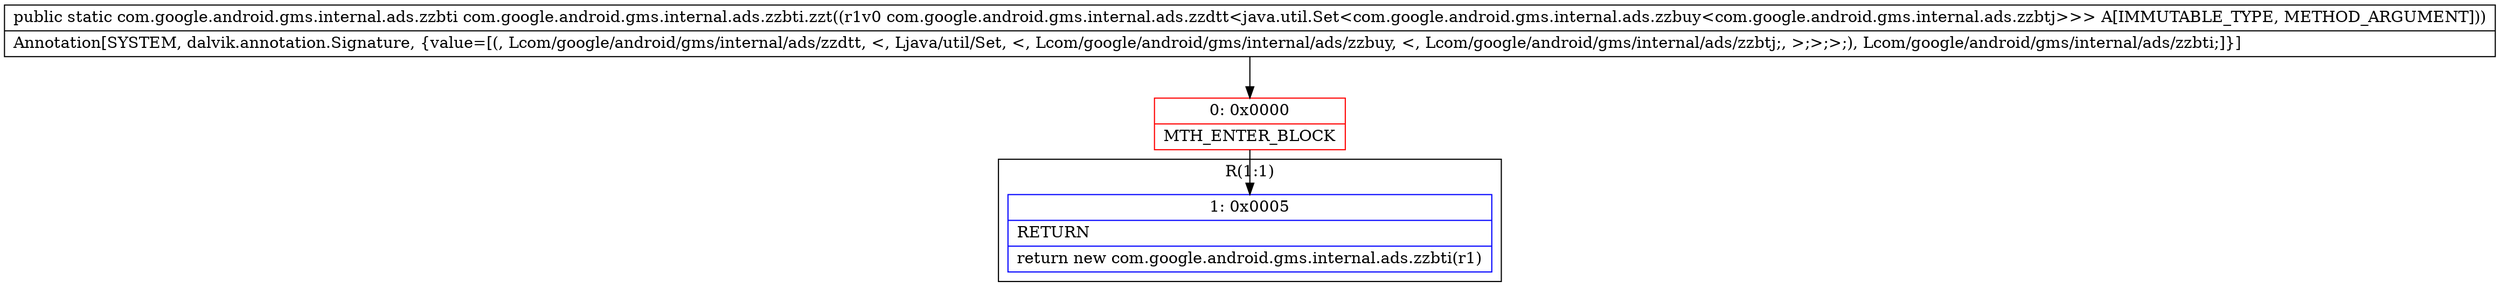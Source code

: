 digraph "CFG forcom.google.android.gms.internal.ads.zzbti.zzt(Lcom\/google\/android\/gms\/internal\/ads\/zzdtt;)Lcom\/google\/android\/gms\/internal\/ads\/zzbti;" {
subgraph cluster_Region_674984072 {
label = "R(1:1)";
node [shape=record,color=blue];
Node_1 [shape=record,label="{1\:\ 0x0005|RETURN\l|return new com.google.android.gms.internal.ads.zzbti(r1)\l}"];
}
Node_0 [shape=record,color=red,label="{0\:\ 0x0000|MTH_ENTER_BLOCK\l}"];
MethodNode[shape=record,label="{public static com.google.android.gms.internal.ads.zzbti com.google.android.gms.internal.ads.zzbti.zzt((r1v0 com.google.android.gms.internal.ads.zzdtt\<java.util.Set\<com.google.android.gms.internal.ads.zzbuy\<com.google.android.gms.internal.ads.zzbtj\>\>\> A[IMMUTABLE_TYPE, METHOD_ARGUMENT]))  | Annotation[SYSTEM, dalvik.annotation.Signature, \{value=[(, Lcom\/google\/android\/gms\/internal\/ads\/zzdtt, \<, Ljava\/util\/Set, \<, Lcom\/google\/android\/gms\/internal\/ads\/zzbuy, \<, Lcom\/google\/android\/gms\/internal\/ads\/zzbtj;, \>;\>;\>;), Lcom\/google\/android\/gms\/internal\/ads\/zzbti;]\}]\l}"];
MethodNode -> Node_0;
Node_0 -> Node_1;
}

